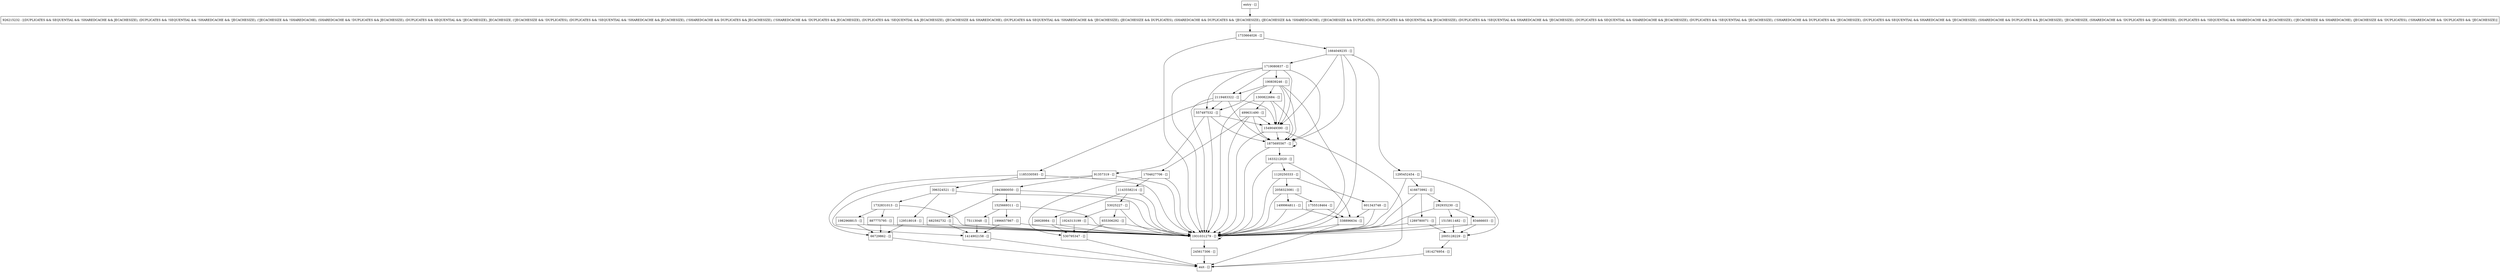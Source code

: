 digraph checkOneSecondaryKeyExists {
node [shape=record];
1664049235 [label="1664049235 - []"];
1549049390 [label="1549049390 - []"];
416673992 [label="416673992 - []"];
1996657867 [label="1996657867 - []"];
2058323081 [label="2058323081 - []"];
1633212020 [label="1633212020 - []"];
1185330593 [label="1185330593 - []"];
926215232 [label="926215232 - [(DUPLICATES && SEQUENTIAL && !SHAREDCACHE && JECACHESIZE), (DUPLICATES && !SEQUENTIAL && !SHAREDCACHE && !JECACHESIZE), (!JECACHESIZE && !SHAREDCACHE), (SHAREDCACHE && !DUPLICATES && JECACHESIZE), (DUPLICATES && SEQUENTIAL && !JECACHESIZE), JECACHESIZE, (!JECACHESIZE && !DUPLICATES), (DUPLICATES && !SEQUENTIAL && !SHAREDCACHE && JECACHESIZE), (!SHAREDCACHE && DUPLICATES && JECACHESIZE), (!SHAREDCACHE && !DUPLICATES && JECACHESIZE), (DUPLICATES && !SEQUENTIAL && JECACHESIZE), (JECACHESIZE && SHAREDCACHE), (DUPLICATES && SEQUENTIAL && !SHAREDCACHE && !JECACHESIZE), (JECACHESIZE && DUPLICATES), (SHAREDCACHE && DUPLICATES && !JECACHESIZE), (JECACHESIZE && !SHAREDCACHE), (!JECACHESIZE && DUPLICATES), (DUPLICATES && SEQUENTIAL && JECACHESIZE), (DUPLICATES && !SEQUENTIAL && SHAREDCACHE && !JECACHESIZE), (DUPLICATES && SEQUENTIAL && SHAREDCACHE && JECACHESIZE), (DUPLICATES && !SEQUENTIAL && !JECACHESIZE), (!SHAREDCACHE && DUPLICATES && !JECACHESIZE), (DUPLICATES && SEQUENTIAL && SHAREDCACHE && !JECACHESIZE), (SHAREDCACHE && DUPLICATES && JECACHESIZE), !JECACHESIZE, (SHAREDCACHE && !DUPLICATES && !JECACHESIZE), (DUPLICATES && !SEQUENTIAL && SHAREDCACHE && JECACHESIZE), (!JECACHESIZE && SHAREDCACHE), (JECACHESIZE && !DUPLICATES), (!SHAREDCACHE && !DUPLICATES && !JECACHESIZE)]"];
1924313199 [label="1924313199 - []"];
530795347 [label="530795347 - []"];
557497532 [label="557497532 - []"];
1943880050 [label="1943880050 - []"];
1143558214 [label="1143558214 - []"];
1814276954 [label="1814276954 - []"];
1300822684 [label="1300822684 - []"];
245617306 [label="245617306 - []"];
26928984 [label="26928984 - []"];
entry [label="entry - []"];
exit [label="exit - []"];
1499964811 [label="1499964811 - []"];
1733664026 [label="1733664026 - []"];
1525669311 [label="1525669311 - []"];
2119483322 [label="2119483322 - []"];
887775795 [label="887775795 - []"];
91357319 [label="91357319 - []"];
190839246 [label="190839246 - []"];
1982968815 [label="1982968815 - []"];
1515811482 [label="1515811482 - []"];
1732831013 [label="1732831013 - []"];
1931031279 [label="1931031279 - []"];
499631490 [label="499631490 - []"];
1755518464 [label="1755518464 - []"];
1875695567 [label="1875695567 - []"];
396324521 [label="396324521 - []"];
338896634 [label="338896634 - []"];
2005128229 [label="2005128229 - []"];
1120250333 [label="1120250333 - []"];
129518018 [label="129518018 - []"];
1295452454 [label="1295452454 - []"];
1289780071 [label="1289780071 - []"];
682592732 [label="682592732 - []"];
75113048 [label="75113048 - []"];
83466603 [label="83466603 - []"];
1414902158 [label="1414902158 - []"];
1719080837 [label="1719080837 - []"];
1704627706 [label="1704627706 - []"];
66729862 [label="66729862 - []"];
655306292 [label="655306292 - []"];
601343748 [label="601343748 - []"];
292935230 [label="292935230 - []"];
53025227 [label="53025227 - []"];
entry;
exit;
1664049235 -> 1719080837;
1664049235 -> 1549049390;
1664049235 -> 1295452454;
1664049235 -> 1875695567;
1664049235 -> 1931031279;
1549049390 -> exit;
1549049390 -> 1875695567;
1549049390 -> 1931031279;
416673992 -> 1289780071;
416673992 -> 1931031279;
416673992 -> 292935230;
1996657867 -> 1931031279;
1996657867 -> 1414902158;
2058323081 -> 1755518464;
2058323081 -> 1499964811;
2058323081 -> 1931031279;
1633212020 -> 1120250333;
1633212020 -> 1931031279;
1633212020 -> 338896634;
1185330593 -> 66729862;
1185330593 -> 396324521;
1185330593 -> 1931031279;
926215232 -> 1733664026;
1924313199 -> 1931031279;
1924313199 -> 530795347;
530795347 -> exit;
557497532 -> 1549049390;
557497532 -> 1875695567;
557497532 -> 1931031279;
557497532 -> 91357319;
1943880050 -> 1525669311;
1943880050 -> 1931031279;
1943880050 -> 682592732;
1143558214 -> 26928984;
1143558214 -> 1931031279;
1143558214 -> 53025227;
1814276954 -> exit;
1300822684 -> 499631490;
1300822684 -> 1549049390;
1300822684 -> 1875695567;
1300822684 -> 1931031279;
245617306 -> exit;
26928984 -> 1931031279;
26928984 -> 530795347;
entry -> 926215232;
1499964811 -> 1931031279;
1499964811 -> 338896634;
1733664026 -> 1664049235;
1733664026 -> 1931031279;
1525669311 -> 1931031279;
1525669311 -> 75113048;
1525669311 -> 1996657867;
2119483322 -> 557497532;
2119483322 -> 1549049390;
2119483322 -> 1875695567;
2119483322 -> 1931031279;
2119483322 -> 1185330593;
887775795 -> 66729862;
887775795 -> 1931031279;
91357319 -> 1943880050;
91357319 -> 1931031279;
91357319 -> 1414902158;
190839246 -> 557497532;
190839246 -> 1549049390;
190839246 -> 1300822684;
190839246 -> 1875695567;
190839246 -> 1931031279;
190839246 -> 2119483322;
1982968815 -> 66729862;
1982968815 -> 1931031279;
1515811482 -> 2005128229;
1515811482 -> 1931031279;
1732831013 -> 1931031279;
1732831013 -> 887775795;
1732831013 -> 1982968815;
1931031279 -> 245617306;
1931031279 -> 1931031279;
499631490 -> 1704627706;
499631490 -> 1549049390;
499631490 -> 1875695567;
499631490 -> 1931031279;
1755518464 -> 1931031279;
1755518464 -> 338896634;
1875695567 -> 1633212020;
1875695567 -> 1875695567;
1875695567 -> 1931031279;
396324521 -> 129518018;
396324521 -> 1732831013;
396324521 -> 1931031279;
338896634 -> exit;
338896634 -> 1931031279;
2005128229 -> 1814276954;
1120250333 -> 2058323081;
1120250333 -> 601343748;
1120250333 -> 1931031279;
129518018 -> 66729862;
129518018 -> 1931031279;
1295452454 -> 2005128229;
1295452454 -> 1931031279;
1295452454 -> 416673992;
1289780071 -> 2005128229;
1289780071 -> 1931031279;
682592732 -> 1931031279;
682592732 -> 1414902158;
75113048 -> 1931031279;
75113048 -> 1414902158;
83466603 -> 2005128229;
83466603 -> 1931031279;
1414902158 -> exit;
1719080837 -> 557497532;
1719080837 -> 1549049390;
1719080837 -> 1875695567;
1719080837 -> 1931031279;
1719080837 -> 2119483322;
1719080837 -> 190839246;
1704627706 -> 1143558214;
1704627706 -> 1931031279;
1704627706 -> 530795347;
66729862 -> exit;
655306292 -> 1931031279;
655306292 -> 530795347;
601343748 -> 1931031279;
601343748 -> 338896634;
292935230 -> 1515811482;
292935230 -> 1931031279;
292935230 -> 83466603;
53025227 -> 655306292;
53025227 -> 1931031279;
53025227 -> 1924313199;
}
